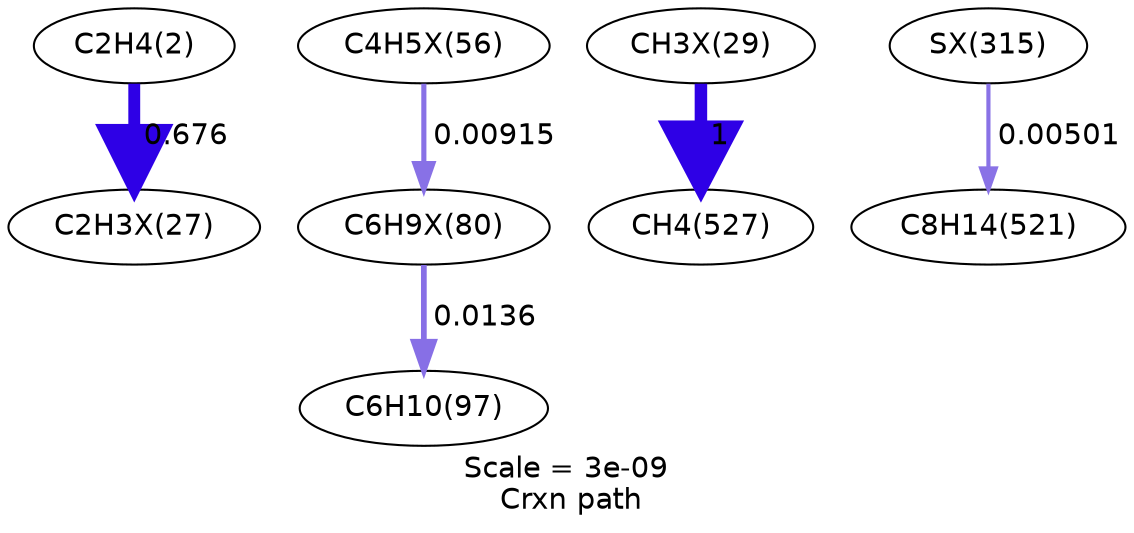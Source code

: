 digraph reaction_paths {
center=1;
s5 -> s41[fontname="Helvetica", style="setlinewidth(5.7)", arrowsize=2.85, color="0.7, 1.18, 0.9"
, label=" 0.676"];
s52 -> s57[fontname="Helvetica", style="setlinewidth(2.46)", arrowsize=1.23, color="0.7, 0.509, 0.9"
, label=" 0.00915"];
s57 -> s11[fontname="Helvetica", style="setlinewidth(2.75)", arrowsize=1.38, color="0.7, 0.514, 0.9"
, label=" 0.0136"];
s43 -> s17[fontname="Helvetica", style="setlinewidth(6)", arrowsize=3, color="0.7, 1.5, 0.9"
, label=" 1"];
s78 -> s14[fontname="Helvetica", style="setlinewidth(2)", arrowsize=1, color="0.7, 0.505, 0.9"
, label=" 0.00501"];
s5 [ fontname="Helvetica", label="C2H4(2)"];
s11 [ fontname="Helvetica", label="C6H10(97)"];
s14 [ fontname="Helvetica", label="C8H14(521)"];
s17 [ fontname="Helvetica", label="CH4(527)"];
s41 [ fontname="Helvetica", label="C2H3X(27)"];
s43 [ fontname="Helvetica", label="CH3X(29)"];
s52 [ fontname="Helvetica", label="C4H5X(56)"];
s57 [ fontname="Helvetica", label="C6H9X(80)"];
s78 [ fontname="Helvetica", label="SX(315)"];
 label = "Scale = 3e-09\l Crxn path";
 fontname = "Helvetica";
}
